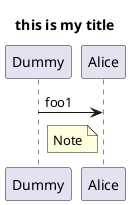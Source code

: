 {
  "sha1": "jg7od3du03hysl13261f5rfyv15xrzg",
  "insertion": {
    "when": "2024-06-03T18:59:31.859Z",
    "user": "plantuml@gmail.com"
  }
}
@startuml
Title this is my title
Dummy -> Alice : foo1
note left of Alice
  Note
end note
@enduml
